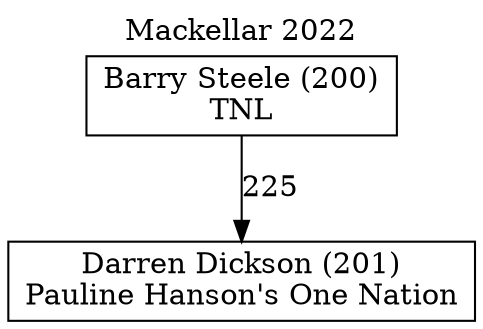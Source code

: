 // House preference flow
digraph "Darren Dickson (201)_Mackellar_2022" {
	graph [label="Mackellar 2022" labelloc=t mclimit=10]
	node [shape=box]
	"Darren Dickson (201)" [label="Darren Dickson (201)
Pauline Hanson's One Nation"]
	"Barry Steele (200)" [label="Barry Steele (200)
TNL"]
	"Barry Steele (200)" -> "Darren Dickson (201)" [label=225]
}
